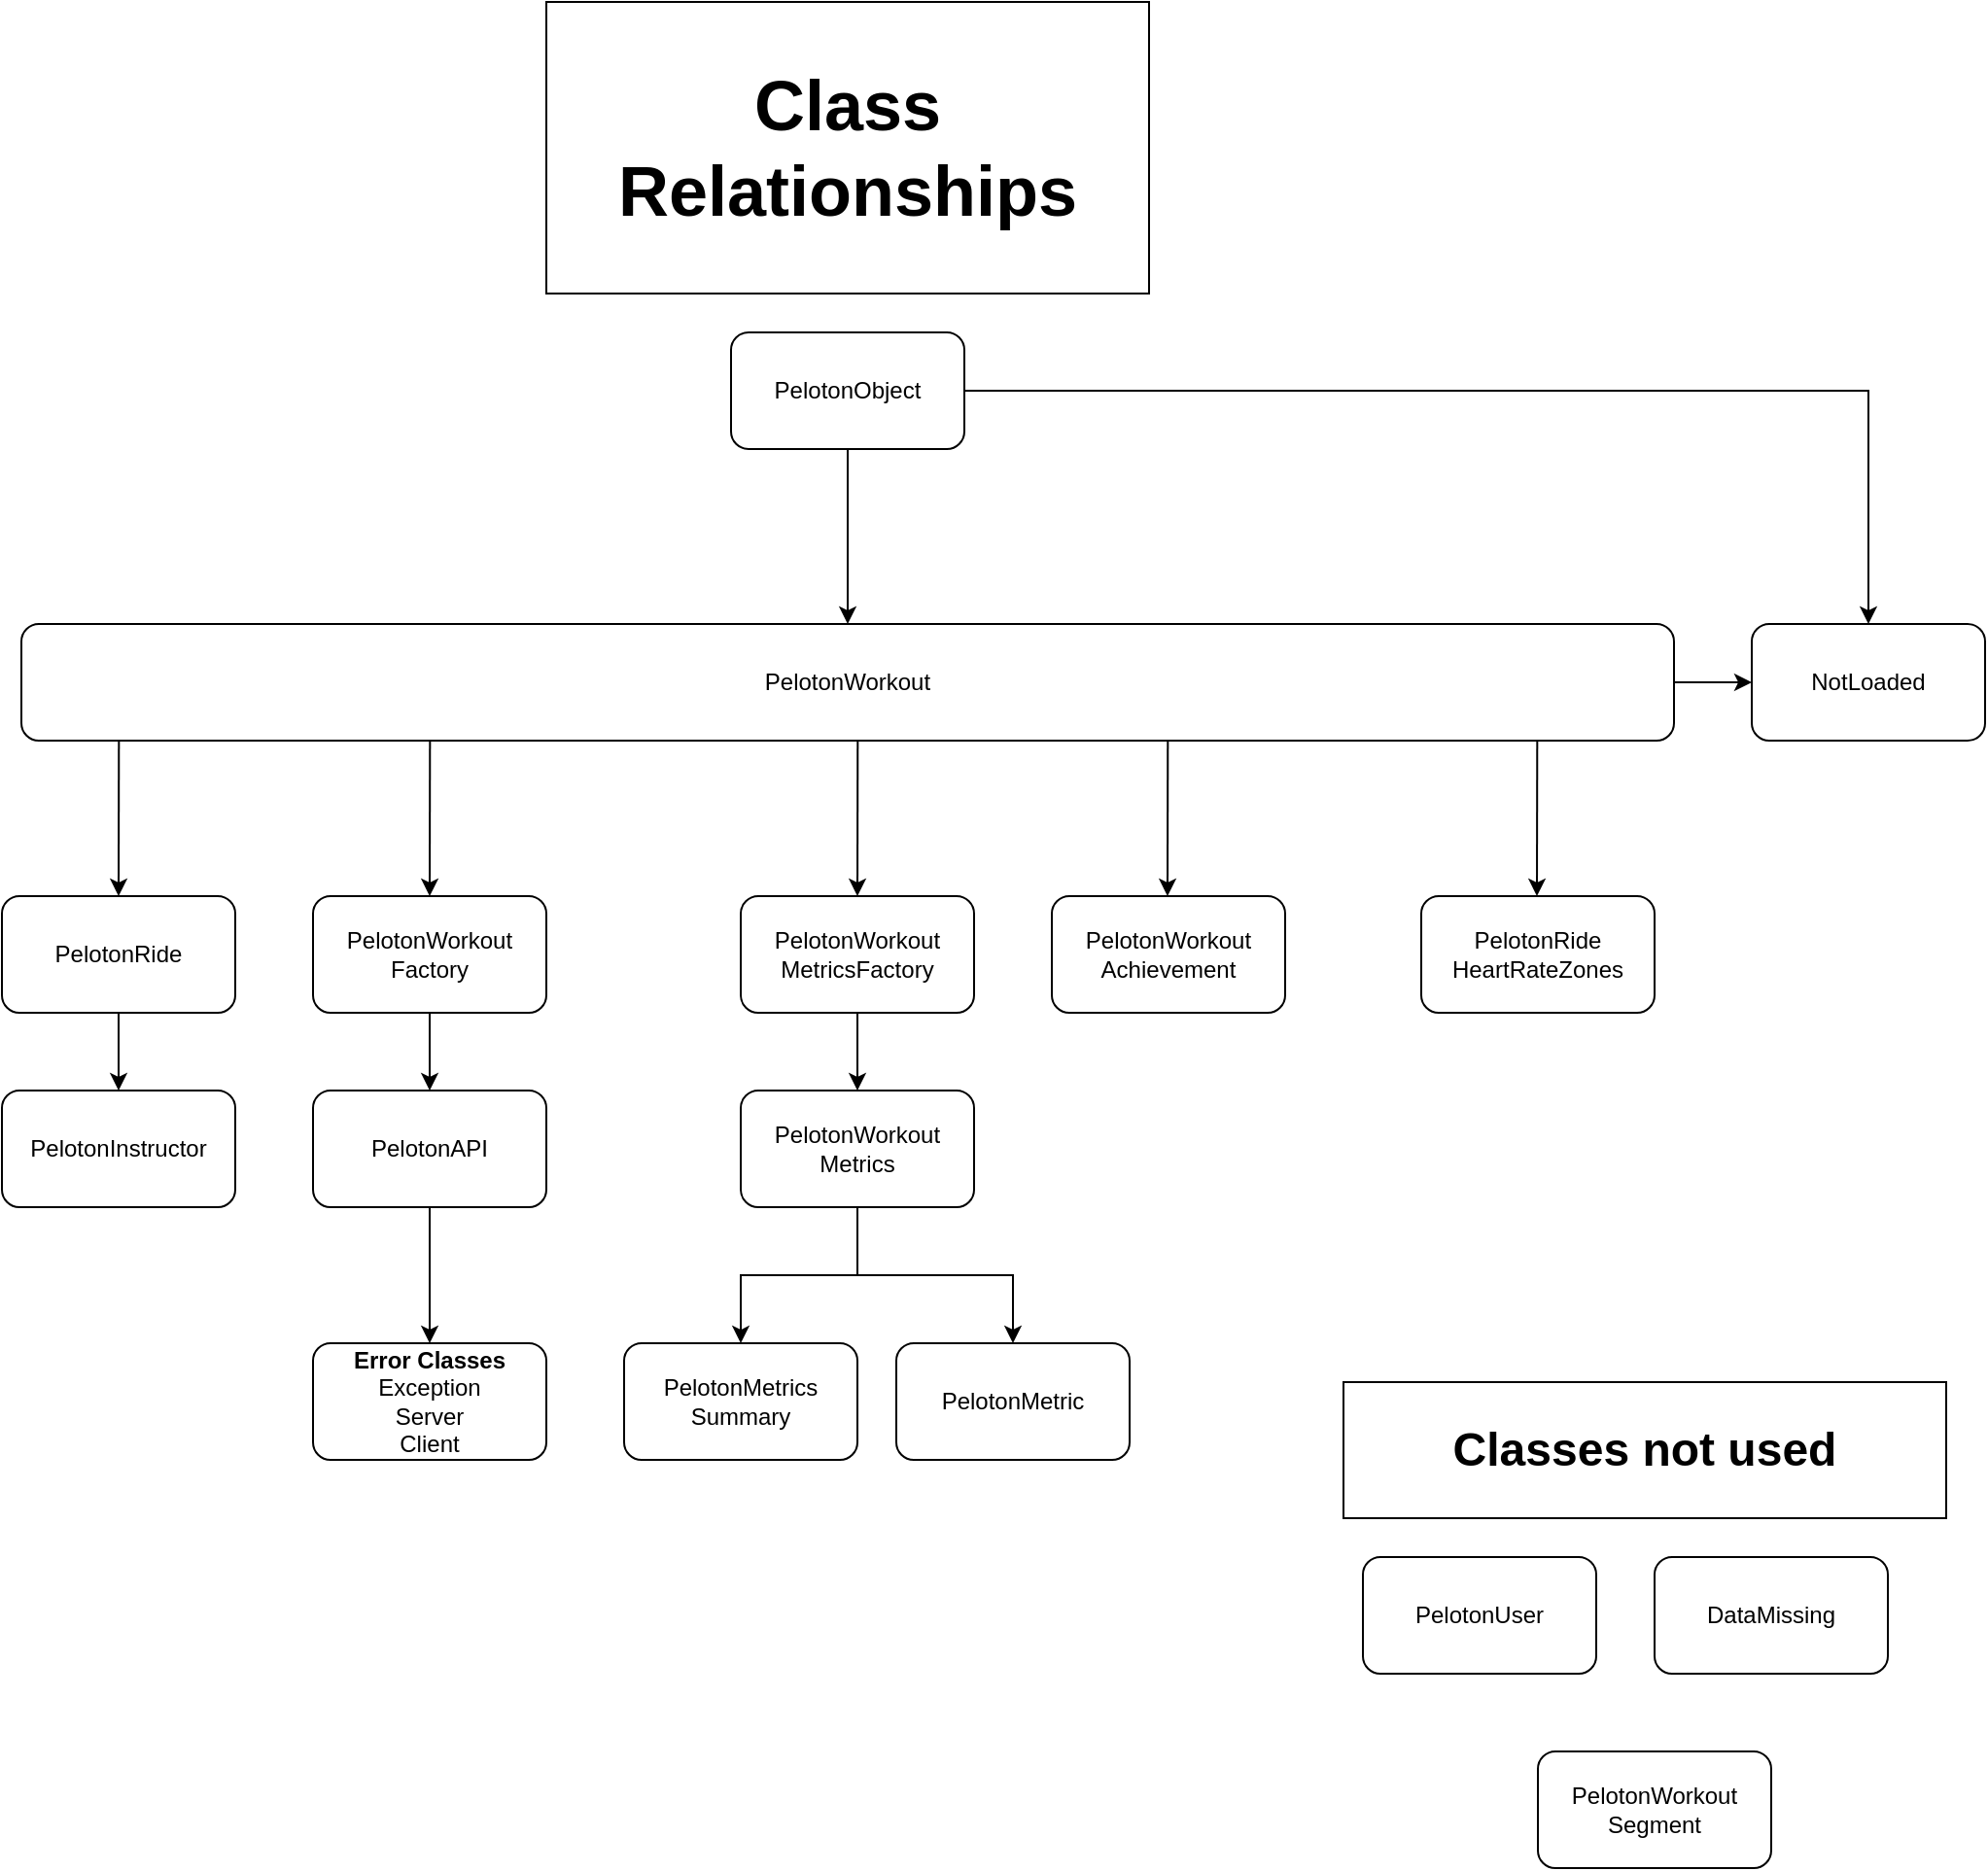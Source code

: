 <mxfile version="18.2.0" type="github"><diagram id="i2hg3S_r7puYKFO66_-A" name="Page-1"><mxGraphModel dx="2062" dy="1160" grid="1" gridSize="10" guides="1" tooltips="1" connect="1" arrows="1" fold="1" page="1" pageScale="1" pageWidth="850" pageHeight="1100" math="0" shadow="0"><root><mxCell id="0"/><mxCell id="1" parent="0"/><mxCell id="SZrOUNPPWArEkdJgANGL-2" value="NotLoaded" style="rounded=1;whiteSpace=wrap;html=1;" vertex="1" parent="1"><mxGeometry x="1090" y="340" width="120" height="60" as="geometry"/></mxCell><mxCell id="SZrOUNPPWArEkdJgANGL-52" value="" style="edgeStyle=orthogonalEdgeStyle;rounded=0;orthogonalLoop=1;jettySize=auto;html=1;" edge="1" parent="1" source="SZrOUNPPWArEkdJgANGL-8" target="SZrOUNPPWArEkdJgANGL-13"><mxGeometry relative="1" as="geometry"/></mxCell><mxCell id="SZrOUNPPWArEkdJgANGL-61" style="edgeStyle=orthogonalEdgeStyle;rounded=0;orthogonalLoop=1;jettySize=auto;html=1;exitX=1;exitY=0.5;exitDx=0;exitDy=0;entryX=0.5;entryY=0;entryDx=0;entryDy=0;" edge="1" parent="1" source="SZrOUNPPWArEkdJgANGL-8" target="SZrOUNPPWArEkdJgANGL-2"><mxGeometry relative="1" as="geometry"><mxPoint x="1150" y="280" as="targetPoint"/></mxGeometry></mxCell><mxCell id="SZrOUNPPWArEkdJgANGL-8" value="PelotonObject" style="rounded=1;whiteSpace=wrap;html=1;" vertex="1" parent="1"><mxGeometry x="565" y="190" width="120" height="60" as="geometry"/></mxCell><mxCell id="SZrOUNPPWArEkdJgANGL-57" value="" style="edgeStyle=orthogonalEdgeStyle;rounded=0;orthogonalLoop=1;jettySize=auto;html=1;" edge="1" parent="1" source="SZrOUNPPWArEkdJgANGL-13" target="SZrOUNPPWArEkdJgANGL-2"><mxGeometry relative="1" as="geometry"/></mxCell><mxCell id="SZrOUNPPWArEkdJgANGL-13" value="PelotonWorkout" style="rounded=1;whiteSpace=wrap;html=1;" vertex="1" parent="1"><mxGeometry x="200" y="340" width="850" height="60" as="geometry"/></mxCell><mxCell id="SZrOUNPPWArEkdJgANGL-16" value="PelotonRide&lt;br&gt;HeartRateZones" style="rounded=1;whiteSpace=wrap;html=1;" vertex="1" parent="1"><mxGeometry x="920" y="480" width="120" height="60" as="geometry"/></mxCell><mxCell id="SZrOUNPPWArEkdJgANGL-17" value="PelotonWorkout&lt;br&gt;Achievement" style="rounded=1;whiteSpace=wrap;html=1;" vertex="1" parent="1"><mxGeometry x="730" y="480" width="120" height="60" as="geometry"/></mxCell><mxCell id="SZrOUNPPWArEkdJgANGL-47" value="" style="endArrow=classic;html=1;rounded=0;exitX=0.059;exitY=1;exitDx=0;exitDy=0;exitPerimeter=0;entryX=0.5;entryY=0;entryDx=0;entryDy=0;" edge="1" parent="1" source="SZrOUNPPWArEkdJgANGL-13" target="SZrOUNPPWArEkdJgANGL-14"><mxGeometry width="50" height="50" relative="1" as="geometry"><mxPoint x="250" y="410" as="sourcePoint"/><mxPoint x="249.5" y="450" as="targetPoint"/></mxGeometry></mxCell><mxCell id="SZrOUNPPWArEkdJgANGL-49" value="" style="endArrow=classic;html=1;rounded=0;exitX=0.059;exitY=1;exitDx=0;exitDy=0;exitPerimeter=0;entryX=0.5;entryY=0;entryDx=0;entryDy=0;" edge="1" parent="1" target="SZrOUNPPWArEkdJgANGL-18"><mxGeometry width="50" height="50" relative="1" as="geometry"><mxPoint x="410.15" y="400" as="sourcePoint"/><mxPoint x="409.5" y="450" as="targetPoint"/></mxGeometry></mxCell><mxCell id="SZrOUNPPWArEkdJgANGL-50" value="" style="endArrow=classic;html=1;rounded=0;exitX=0.059;exitY=1;exitDx=0;exitDy=0;exitPerimeter=0;entryX=0.5;entryY=0;entryDx=0;entryDy=0;" edge="1" parent="1"><mxGeometry width="50" height="50" relative="1" as="geometry"><mxPoint x="789.65" y="400" as="sourcePoint"/><mxPoint x="789.5" y="480" as="targetPoint"/></mxGeometry></mxCell><mxCell id="SZrOUNPPWArEkdJgANGL-51" value="" style="endArrow=classic;html=1;rounded=0;exitX=0.059;exitY=1;exitDx=0;exitDy=0;exitPerimeter=0;entryX=0.5;entryY=0;entryDx=0;entryDy=0;" edge="1" parent="1"><mxGeometry width="50" height="50" relative="1" as="geometry"><mxPoint x="979.65" y="400" as="sourcePoint"/><mxPoint x="979.5" y="480" as="targetPoint"/></mxGeometry></mxCell><mxCell id="SZrOUNPPWArEkdJgANGL-53" value="" style="endArrow=classic;html=1;rounded=0;exitX=0.059;exitY=1;exitDx=0;exitDy=0;exitPerimeter=0;entryX=0.5;entryY=0;entryDx=0;entryDy=0;" edge="1" parent="1"><mxGeometry width="50" height="50" relative="1" as="geometry"><mxPoint x="630.15" y="400" as="sourcePoint"/><mxPoint x="630" y="480" as="targetPoint"/></mxGeometry></mxCell><mxCell id="SZrOUNPPWArEkdJgANGL-19" value="PelotonWorkout&lt;br&gt;MetricsFactory" style="rounded=1;whiteSpace=wrap;html=1;" vertex="1" parent="1"><mxGeometry x="570" y="480" width="120" height="60" as="geometry"/></mxCell><mxCell id="SZrOUNPPWArEkdJgANGL-36" value="" style="edgeStyle=orthogonalEdgeStyle;rounded=0;orthogonalLoop=1;jettySize=auto;html=1;" edge="1" parent="1" source="SZrOUNPPWArEkdJgANGL-19" target="SZrOUNPPWArEkdJgANGL-26"><mxGeometry relative="1" as="geometry"/></mxCell><mxCell id="SZrOUNPPWArEkdJgANGL-27" style="edgeStyle=orthogonalEdgeStyle;rounded=0;orthogonalLoop=1;jettySize=auto;html=1;entryX=0.5;entryY=0;entryDx=0;entryDy=0;" edge="1" parent="1" source="SZrOUNPPWArEkdJgANGL-26" target="SZrOUNPPWArEkdJgANGL-25"><mxGeometry relative="1" as="geometry"/></mxCell><mxCell id="SZrOUNPPWArEkdJgANGL-28" style="edgeStyle=orthogonalEdgeStyle;rounded=0;orthogonalLoop=1;jettySize=auto;html=1;entryX=0.5;entryY=0;entryDx=0;entryDy=0;" edge="1" parent="1" source="SZrOUNPPWArEkdJgANGL-26" target="SZrOUNPPWArEkdJgANGL-24"><mxGeometry relative="1" as="geometry"/></mxCell><mxCell id="SZrOUNPPWArEkdJgANGL-26" value="PelotonWorkout&lt;br&gt;Metrics" style="rounded=1;whiteSpace=wrap;html=1;" vertex="1" parent="1"><mxGeometry x="570" y="580" width="120" height="60" as="geometry"/></mxCell><mxCell id="SZrOUNPPWArEkdJgANGL-14" value="PelotonRide" style="rounded=1;whiteSpace=wrap;html=1;" vertex="1" parent="1"><mxGeometry x="190" y="480" width="120" height="60" as="geometry"/></mxCell><mxCell id="SZrOUNPPWArEkdJgANGL-22" value="PelotonInstructor" style="rounded=1;whiteSpace=wrap;html=1;" vertex="1" parent="1"><mxGeometry x="190" y="580" width="120" height="60" as="geometry"/></mxCell><mxCell id="SZrOUNPPWArEkdJgANGL-23" style="edgeStyle=orthogonalEdgeStyle;rounded=0;orthogonalLoop=1;jettySize=auto;html=1;entryX=0.5;entryY=0;entryDx=0;entryDy=0;" edge="1" parent="1" source="SZrOUNPPWArEkdJgANGL-14" target="SZrOUNPPWArEkdJgANGL-22"><mxGeometry relative="1" as="geometry"/></mxCell><mxCell id="SZrOUNPPWArEkdJgANGL-18" value="PelotonWorkout&lt;br&gt;Factory" style="rounded=1;whiteSpace=wrap;html=1;" vertex="1" parent="1"><mxGeometry x="350" y="480" width="120" height="60" as="geometry"/></mxCell><mxCell id="SZrOUNPPWArEkdJgANGL-34" value="" style="edgeStyle=orthogonalEdgeStyle;rounded=0;orthogonalLoop=1;jettySize=auto;html=1;" edge="1" parent="1" source="SZrOUNPPWArEkdJgANGL-18" target="SZrOUNPPWArEkdJgANGL-9"><mxGeometry relative="1" as="geometry"/></mxCell><mxCell id="SZrOUNPPWArEkdJgANGL-9" value="PelotonAPI" style="rounded=1;whiteSpace=wrap;html=1;" vertex="1" parent="1"><mxGeometry x="350" y="580" width="120" height="60" as="geometry"/></mxCell><mxCell id="SZrOUNPPWArEkdJgANGL-10" value="&lt;b&gt;Error Classes&lt;br&gt;&lt;/b&gt;Exception&lt;br&gt;Server&lt;br&gt;Client" style="rounded=1;whiteSpace=wrap;html=1;" vertex="1" parent="1"><mxGeometry x="350" y="710" width="120" height="60" as="geometry"/></mxCell><mxCell id="SZrOUNPPWArEkdJgANGL-11" value="" style="edgeStyle=orthogonalEdgeStyle;rounded=0;orthogonalLoop=1;jettySize=auto;html=1;" edge="1" parent="1" source="SZrOUNPPWArEkdJgANGL-9" target="SZrOUNPPWArEkdJgANGL-10"><mxGeometry relative="1" as="geometry"/></mxCell><mxCell id="SZrOUNPPWArEkdJgANGL-24" value="PelotonMetric" style="rounded=1;whiteSpace=wrap;html=1;" vertex="1" parent="1"><mxGeometry x="650" y="710" width="120" height="60" as="geometry"/></mxCell><mxCell id="SZrOUNPPWArEkdJgANGL-25" value="PelotonMetrics&lt;br&gt;Summary" style="rounded=1;whiteSpace=wrap;html=1;" vertex="1" parent="1"><mxGeometry x="510" y="710" width="120" height="60" as="geometry"/></mxCell><mxCell id="SZrOUNPPWArEkdJgANGL-62" value="" style="group" vertex="1" connectable="0" parent="1"><mxGeometry x="890" y="820" width="270" height="160" as="geometry"/></mxCell><mxCell id="SZrOUNPPWArEkdJgANGL-3" value="DataMissing" style="rounded=1;whiteSpace=wrap;html=1;" vertex="1" parent="SZrOUNPPWArEkdJgANGL-62"><mxGeometry x="150" width="120" height="60" as="geometry"/></mxCell><mxCell id="SZrOUNPPWArEkdJgANGL-12" value="PelotonUser" style="rounded=1;whiteSpace=wrap;html=1;" vertex="1" parent="SZrOUNPPWArEkdJgANGL-62"><mxGeometry width="120" height="60" as="geometry"/></mxCell><mxCell id="SZrOUNPPWArEkdJgANGL-30" value="PelotonWorkout&lt;br&gt;Segment" style="rounded=1;whiteSpace=wrap;html=1;" vertex="1" parent="SZrOUNPPWArEkdJgANGL-62"><mxGeometry x="90" y="100" width="120" height="60" as="geometry"/></mxCell><mxCell id="SZrOUNPPWArEkdJgANGL-63" value="&lt;b&gt;&lt;font style=&quot;font-size: 36px;&quot;&gt;Class Relationships&lt;/font&gt;&lt;/b&gt;" style="rounded=0;whiteSpace=wrap;html=1;" vertex="1" parent="1"><mxGeometry x="470" y="20" width="310" height="150" as="geometry"/></mxCell><mxCell id="SZrOUNPPWArEkdJgANGL-64" value="&lt;b&gt;&lt;font style=&quot;font-size: 24px;&quot;&gt;Classes not used&lt;/font&gt;&lt;/b&gt;" style="rounded=0;whiteSpace=wrap;html=1;" vertex="1" parent="1"><mxGeometry x="880" y="730" width="310" height="70" as="geometry"/></mxCell></root></mxGraphModel></diagram></mxfile>